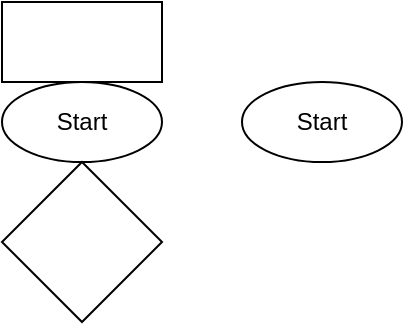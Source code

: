 <mxfile version="20.4.0" type="github">
  <diagram id="JsKUUjaRORLIi8CMQqDV" name="Sayfa -1">
    <mxGraphModel dx="1396" dy="318" grid="1" gridSize="10" guides="1" tooltips="1" connect="1" arrows="1" fold="1" page="1" pageScale="1" pageWidth="827" pageHeight="1169" math="0" shadow="0">
      <root>
        <mxCell id="0" />
        <mxCell id="1" parent="0" />
        <mxCell id="qa2mwAivZeo6l3mLT-YM-1" value="Start" style="ellipse;whiteSpace=wrap;html=1;" vertex="1" parent="1">
          <mxGeometry x="40" y="40" width="80" height="40" as="geometry" />
        </mxCell>
        <mxCell id="qa2mwAivZeo6l3mLT-YM-2" value="" style="rounded=0;whiteSpace=wrap;html=1;" vertex="1" parent="1">
          <mxGeometry x="-80" width="80" height="40" as="geometry" />
        </mxCell>
        <mxCell id="qa2mwAivZeo6l3mLT-YM-3" value="Start" style="ellipse;whiteSpace=wrap;html=1;" vertex="1" parent="1">
          <mxGeometry x="-80" y="40" width="80" height="40" as="geometry" />
        </mxCell>
        <mxCell id="qa2mwAivZeo6l3mLT-YM-4" value="" style="rhombus;whiteSpace=wrap;html=1;" vertex="1" parent="1">
          <mxGeometry x="-80" y="80" width="80" height="80" as="geometry" />
        </mxCell>
      </root>
    </mxGraphModel>
  </diagram>
</mxfile>
